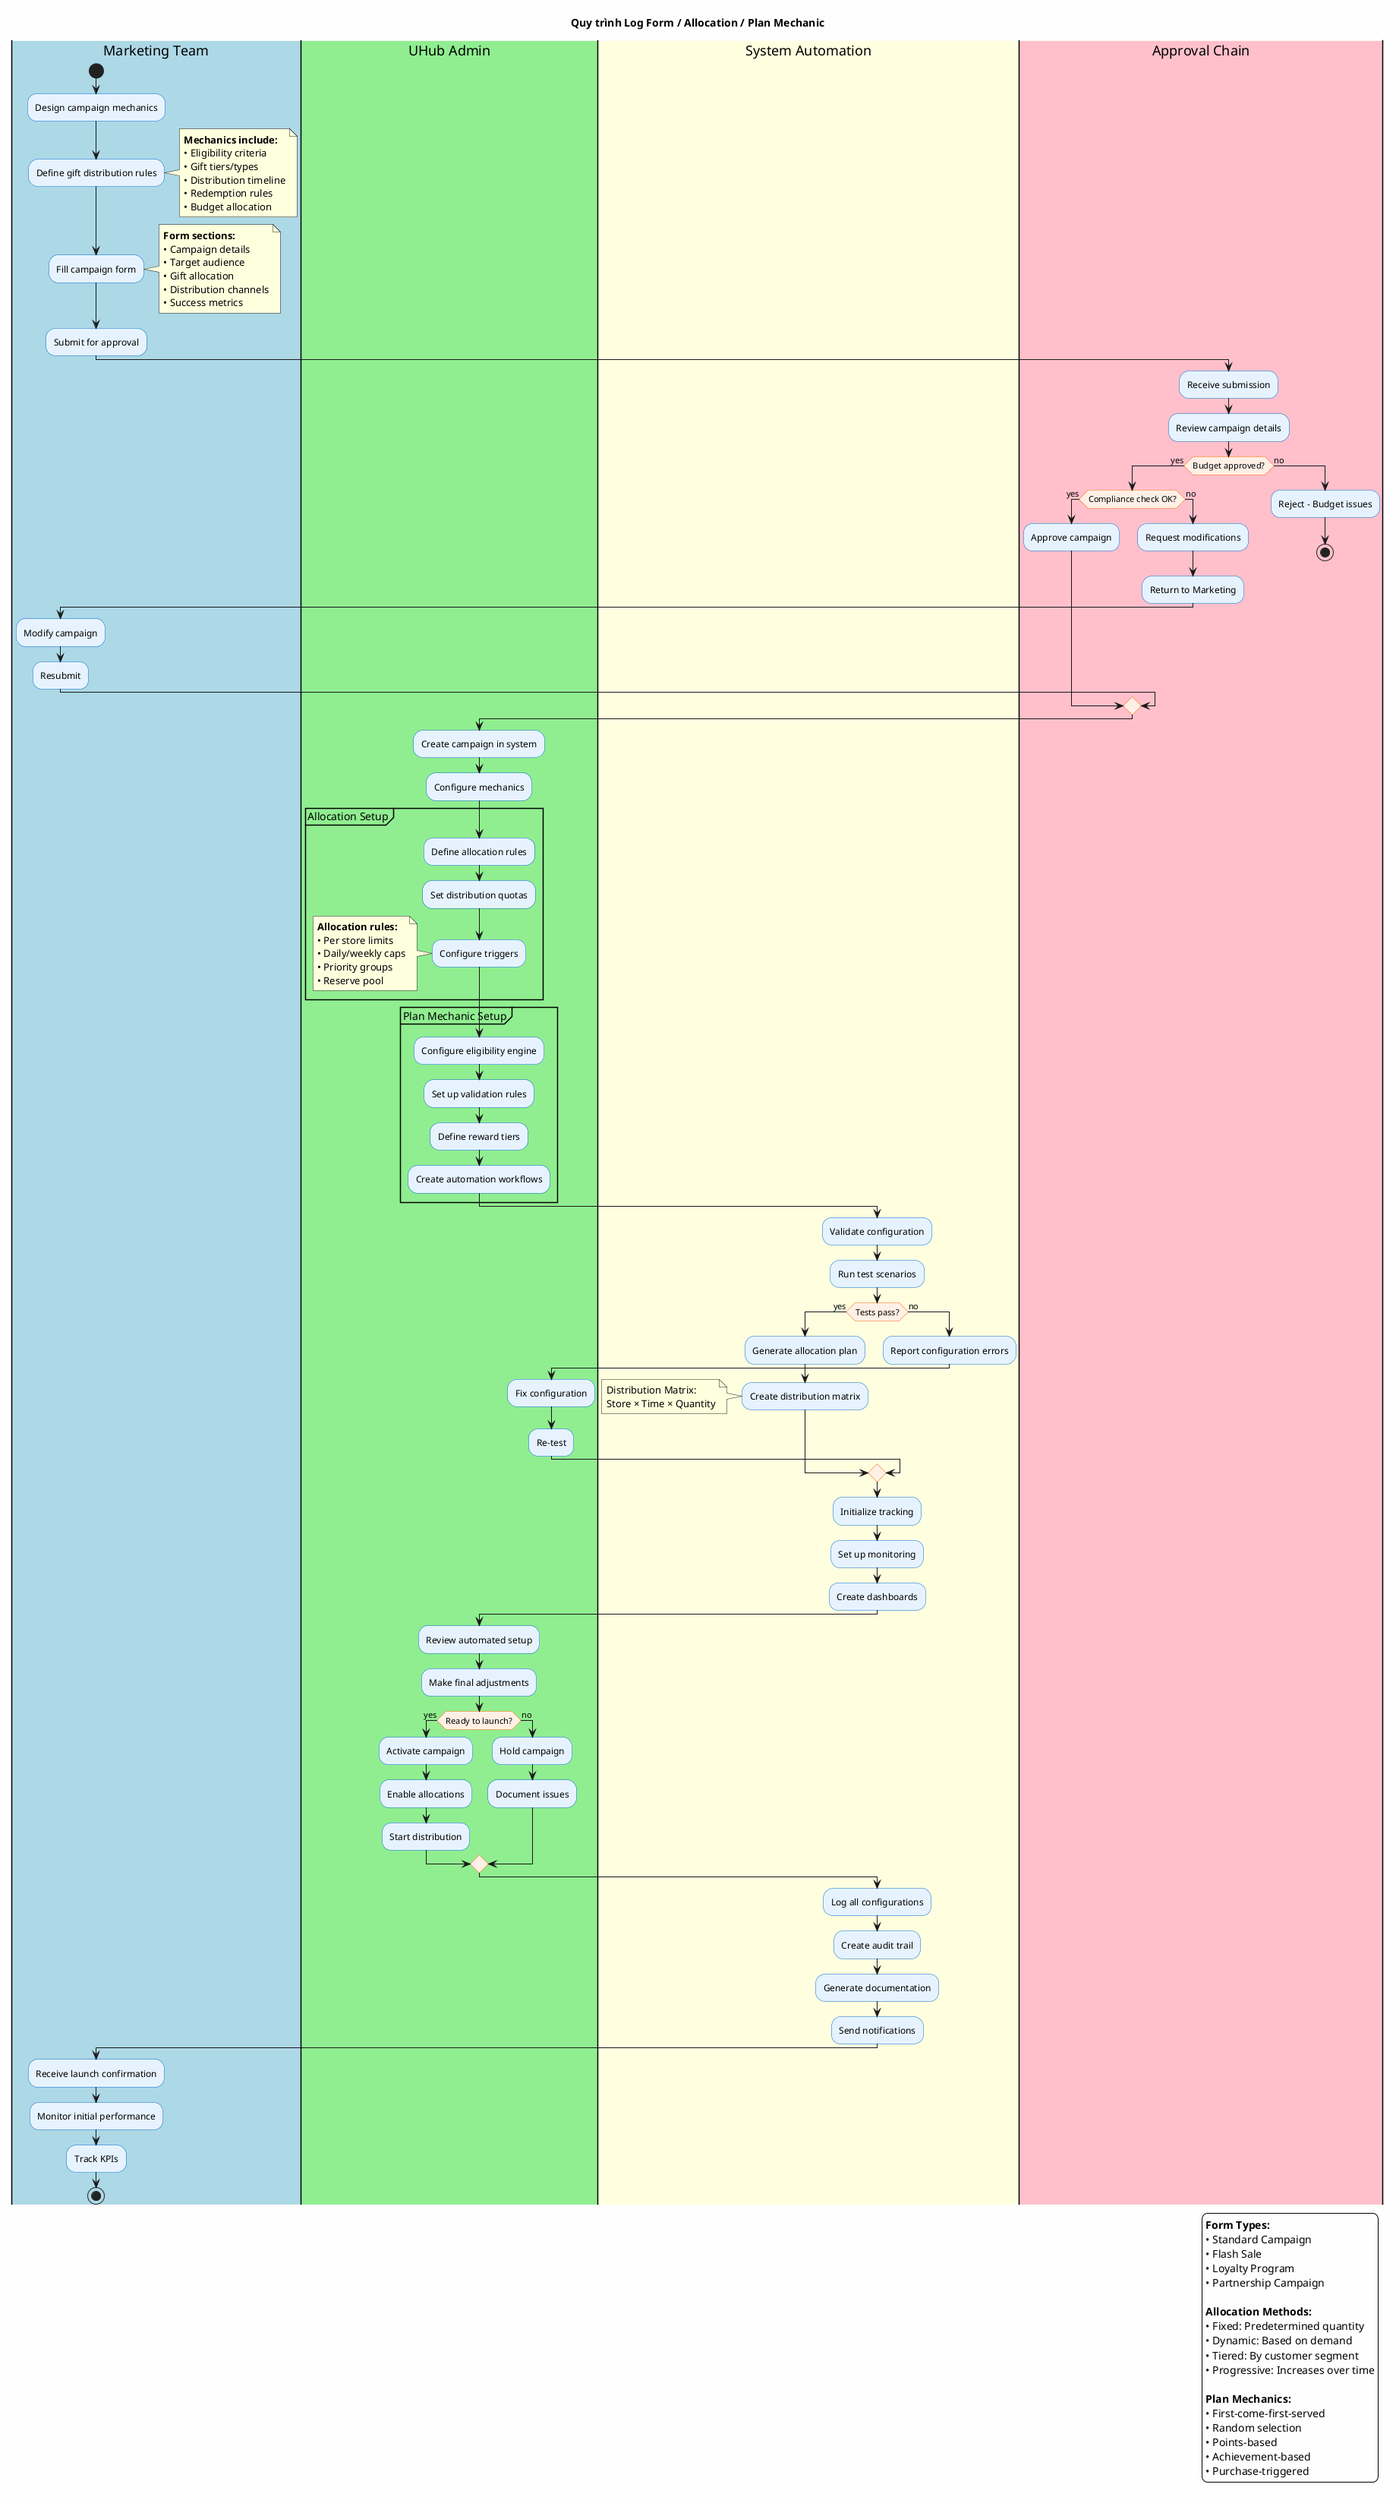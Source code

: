 @startuml Log_Form_Allocation_Plan
title Quy trình Log Form / Allocation / Plan Mechanic
skinparam backgroundColor #FEFEFE
skinparam activity {
  BackgroundColor #E6F3FF
  BorderColor #0066CC
  DiamondBackgroundColor #FFF0E6
  DiamondBorderColor #FF6600
}

|#LightBlue|Marketing Team|
|#LightGreen|UHub Admin|
|#LightYellow|System Automation|
|#Pink|Approval Chain|

|Marketing Team|
start
:Design campaign mechanics;
:Define gift distribution rules;
note right
  **Mechanics include:**
  • Eligibility criteria
  • Gift tiers/types
  • Distribution timeline
  • Redemption rules
  • Budget allocation
end note

:Fill campaign form;
note right
  **Form sections:**
  • Campaign details
  • Target audience
  • Gift allocation
  • Distribution channels
  • Success metrics
end note

:Submit for approval;

|Approval Chain|
:Receive submission;
:Review campaign details;
if (Budget approved?) then (yes)
  if (Compliance check OK?) then (yes)
    :Approve campaign;
  else (no)
    :Request modifications;
    :Return to Marketing;
    |Marketing Team|
    :Modify campaign;
    :Resubmit;
    |Approval Chain|
  endif
else (no)
  :Reject - Budget issues;
  stop
endif

|UHub Admin|
:Create campaign in system;
:Configure mechanics;
partition "Allocation Setup" {
  :Define allocation rules;
  :Set distribution quotas;
  :Configure triggers;
  note left
    **Allocation rules:**
    • Per store limits
    • Daily/weekly caps
    • Priority groups
    • Reserve pool
  end note
}

partition "Plan Mechanic Setup" {
  :Configure eligibility engine;
  :Set up validation rules;
  :Define reward tiers;
  :Create automation workflows;
}

|System Automation|
:Validate configuration;
:Run test scenarios;
if (Tests pass?) then (yes)
  :Generate allocation plan;
  :Create distribution matrix;
  note left
    Distribution Matrix:
    Store × Time × Quantity
  end note
else (no)
  :Report configuration errors;
  |UHub Admin|
  :Fix configuration;
  :Re-test;
  |System Automation|
endif

:Initialize tracking;
:Set up monitoring;
:Create dashboards;

|UHub Admin|
:Review automated setup;
:Make final adjustments;
if (Ready to launch?) then (yes)
  :Activate campaign;
  :Enable allocations;
  :Start distribution;
else (no)
  :Hold campaign;
  :Document issues;
endif

|System Automation|
:Log all configurations;
:Create audit trail;
:Generate documentation;
:Send notifications;

|Marketing Team|
:Receive launch confirmation;
:Monitor initial performance;
:Track KPIs;
stop

legend right
  **Form Types:**
  • Standard Campaign
  • Flash Sale
  • Loyalty Program
  • Partnership Campaign
  
  **Allocation Methods:**
  • Fixed: Predetermined quantity
  • Dynamic: Based on demand
  • Tiered: By customer segment
  • Progressive: Increases over time
  
  **Plan Mechanics:**
  • First-come-first-served
  • Random selection
  • Points-based
  • Achievement-based
  • Purchase-triggered
endlegend

@enduml

